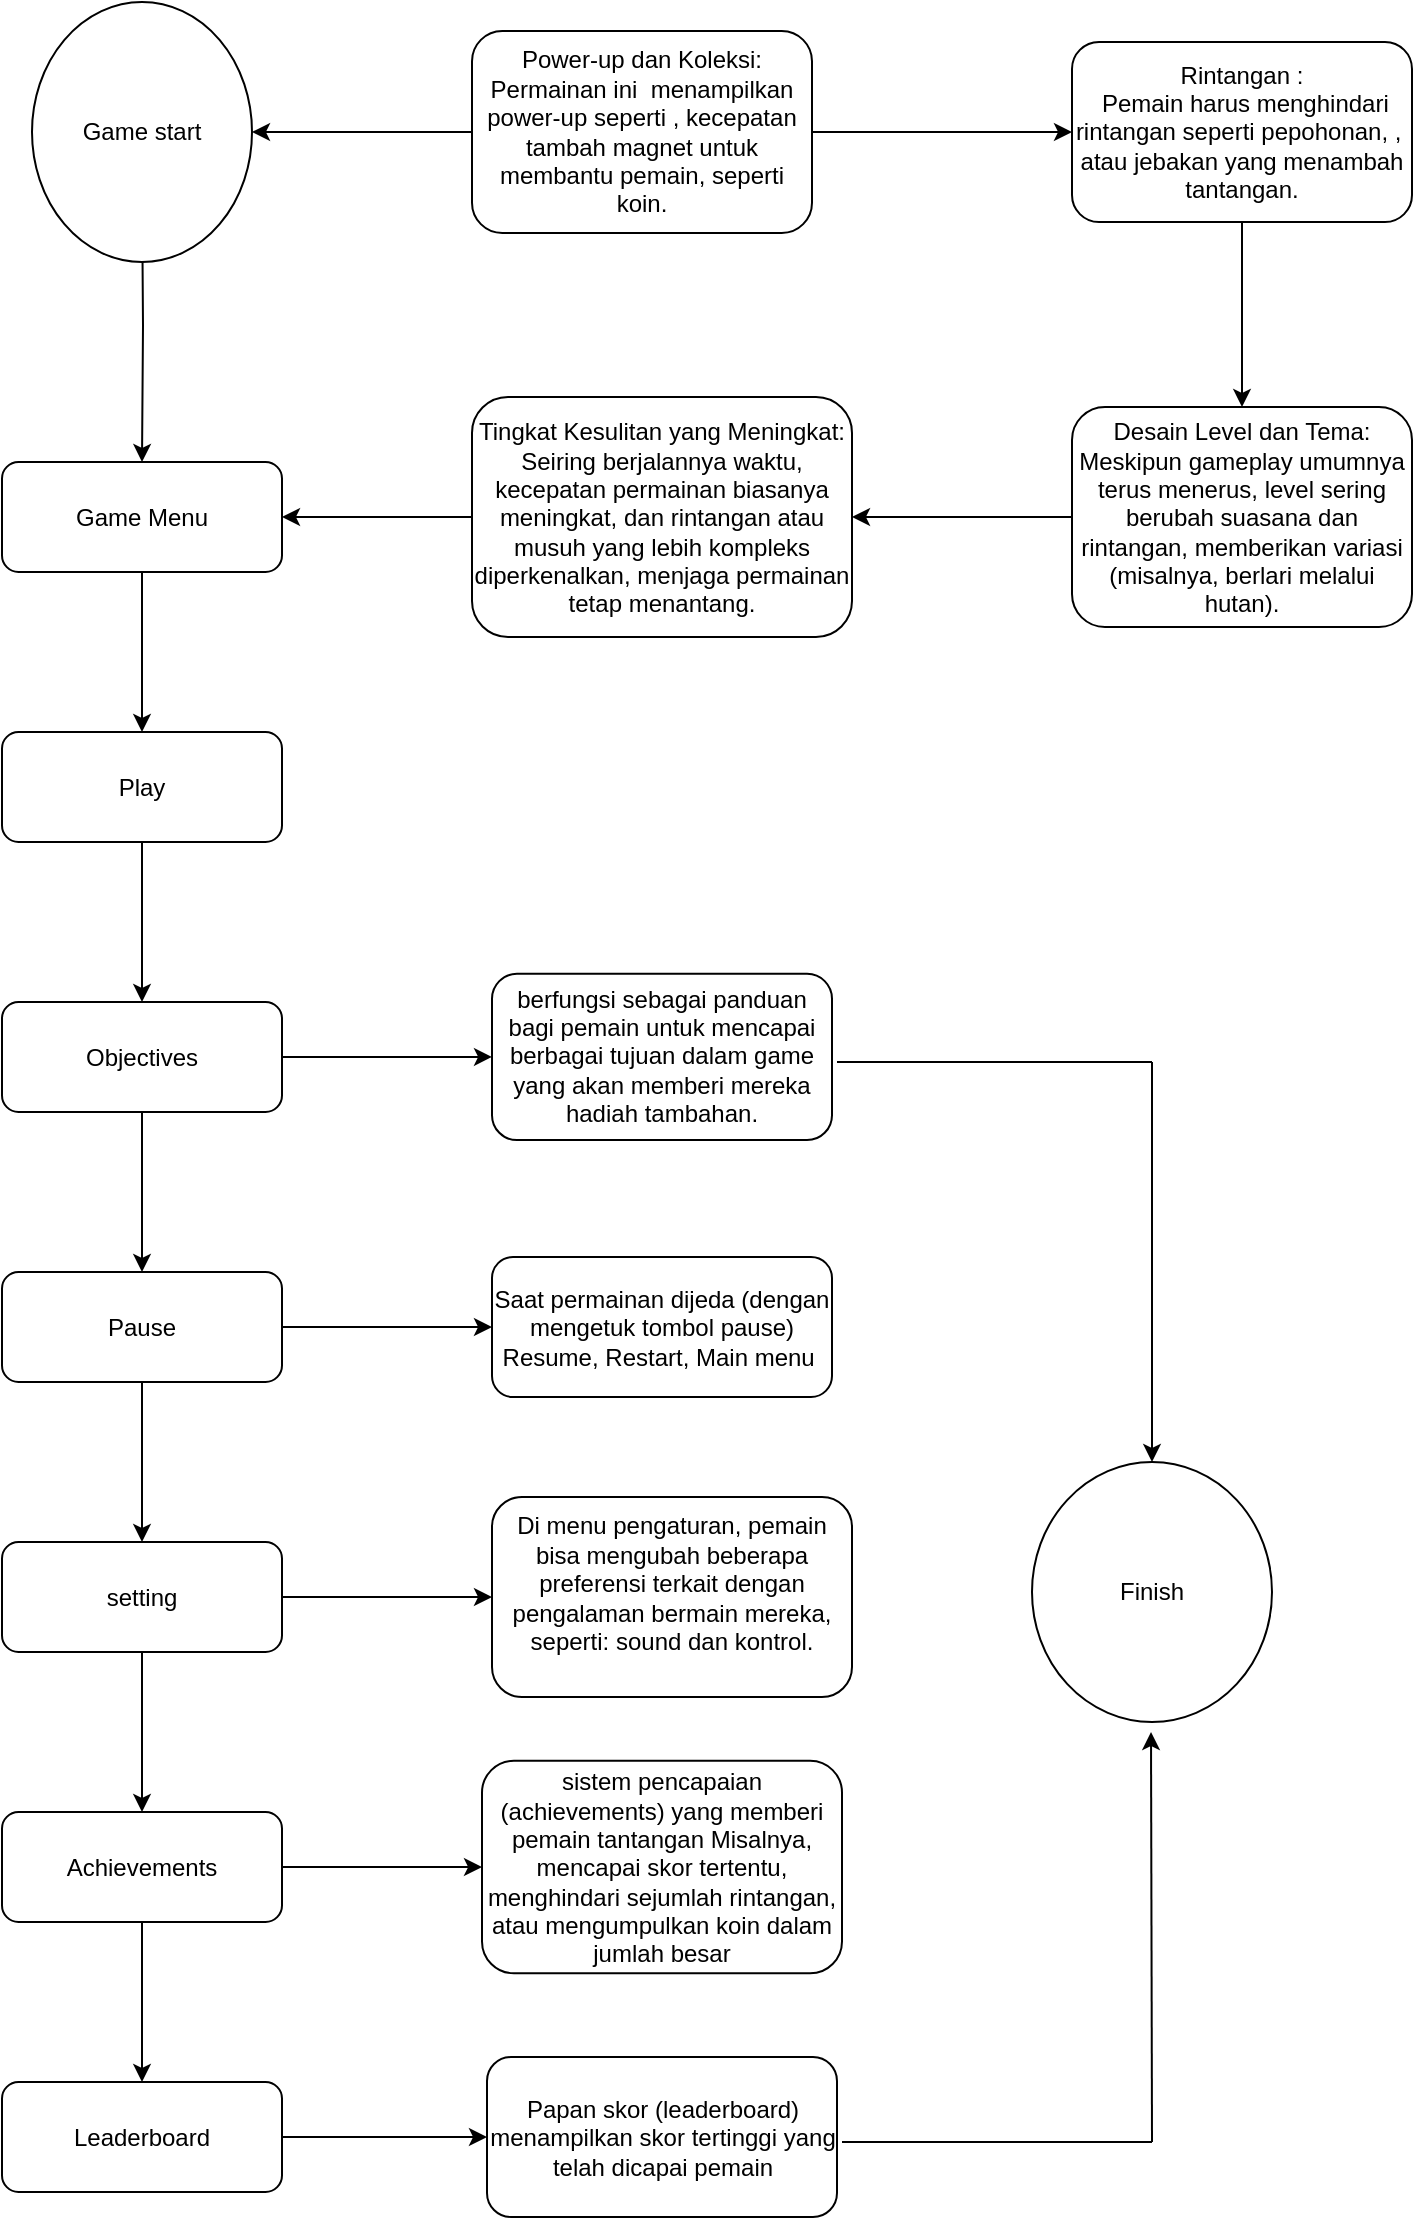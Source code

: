 <mxfile version="24.8.4">
  <diagram id="C5RBs43oDa-KdzZeNtuy" name="Page-1">
    <mxGraphModel dx="1434" dy="1941" grid="1" gridSize="10" guides="1" tooltips="1" connect="1" arrows="1" fold="1" page="1" pageScale="1" pageWidth="827" pageHeight="1169" math="0" shadow="0">
      <root>
        <mxCell id="WIyWlLk6GJQsqaUBKTNV-0" />
        <mxCell id="WIyWlLk6GJQsqaUBKTNV-1" parent="WIyWlLk6GJQsqaUBKTNV-0" />
        <mxCell id="IK-9jPHqY36KTBOE9BuH-42" value="" style="edgeStyle=orthogonalEdgeStyle;rounded=0;orthogonalLoop=1;jettySize=auto;html=1;entryX=0.5;entryY=0;entryDx=0;entryDy=0;" edge="1" parent="WIyWlLk6GJQsqaUBKTNV-1" target="IK-9jPHqY36KTBOE9BuH-16">
          <mxGeometry relative="1" as="geometry">
            <mxPoint x="185" y="-578" as="sourcePoint" />
            <mxPoint x="180" y="-498" as="targetPoint" />
          </mxGeometry>
        </mxCell>
        <mxCell id="IK-9jPHqY36KTBOE9BuH-9" value="" style="edgeStyle=orthogonalEdgeStyle;rounded=0;orthogonalLoop=1;jettySize=auto;html=1;" edge="1" parent="WIyWlLk6GJQsqaUBKTNV-1" source="IK-9jPHqY36KTBOE9BuH-5" target="IK-9jPHqY36KTBOE9BuH-8">
          <mxGeometry relative="1" as="geometry" />
        </mxCell>
        <mxCell id="IK-9jPHqY36KTBOE9BuH-59" value="" style="edgeStyle=orthogonalEdgeStyle;rounded=0;orthogonalLoop=1;jettySize=auto;html=1;" edge="1" parent="WIyWlLk6GJQsqaUBKTNV-1" source="IK-9jPHqY36KTBOE9BuH-5" target="IK-9jPHqY36KTBOE9BuH-58">
          <mxGeometry relative="1" as="geometry" />
        </mxCell>
        <mxCell id="IK-9jPHqY36KTBOE9BuH-5" value="Power-up dan Koleksi: Permainan ini&amp;nbsp; menampilkan power-up seperti , kecepatan tambah magnet untuk membantu pemain, seperti koin." style="rounded=1;whiteSpace=wrap;html=1;" vertex="1" parent="WIyWlLk6GJQsqaUBKTNV-1">
          <mxGeometry x="350" y="-655.5" width="170" height="101" as="geometry" />
        </mxCell>
        <mxCell id="IK-9jPHqY36KTBOE9BuH-11" value="" style="edgeStyle=orthogonalEdgeStyle;rounded=0;orthogonalLoop=1;jettySize=auto;html=1;" edge="1" parent="WIyWlLk6GJQsqaUBKTNV-1" source="IK-9jPHqY36KTBOE9BuH-8" target="IK-9jPHqY36KTBOE9BuH-10">
          <mxGeometry relative="1" as="geometry" />
        </mxCell>
        <mxCell id="IK-9jPHqY36KTBOE9BuH-8" value="Rintangan :&lt;div&gt;&amp;nbsp;Pemain harus menghindari rintangan seperti pepohonan, ,&amp;nbsp; atau jebakan yang menambah tantangan.&lt;/div&gt;" style="rounded=1;whiteSpace=wrap;html=1;" vertex="1" parent="WIyWlLk6GJQsqaUBKTNV-1">
          <mxGeometry x="650" y="-650" width="170" height="90" as="geometry" />
        </mxCell>
        <mxCell id="IK-9jPHqY36KTBOE9BuH-14" style="edgeStyle=orthogonalEdgeStyle;rounded=0;orthogonalLoop=1;jettySize=auto;html=1;entryX=1;entryY=0.5;entryDx=0;entryDy=0;" edge="1" parent="WIyWlLk6GJQsqaUBKTNV-1" source="IK-9jPHqY36KTBOE9BuH-10" target="IK-9jPHqY36KTBOE9BuH-13">
          <mxGeometry relative="1" as="geometry" />
        </mxCell>
        <mxCell id="IK-9jPHqY36KTBOE9BuH-10" value="Desain Level dan Tema: Meskipun gameplay umumnya terus menerus, level sering berubah suasana dan rintangan, memberikan variasi (misalnya, berlari melalui hutan)." style="rounded=1;whiteSpace=wrap;html=1;" vertex="1" parent="WIyWlLk6GJQsqaUBKTNV-1">
          <mxGeometry x="650" y="-467.5" width="170" height="110" as="geometry" />
        </mxCell>
        <mxCell id="IK-9jPHqY36KTBOE9BuH-19" style="edgeStyle=orthogonalEdgeStyle;rounded=0;orthogonalLoop=1;jettySize=auto;html=1;" edge="1" parent="WIyWlLk6GJQsqaUBKTNV-1" source="IK-9jPHqY36KTBOE9BuH-13" target="IK-9jPHqY36KTBOE9BuH-16">
          <mxGeometry relative="1" as="geometry" />
        </mxCell>
        <mxCell id="IK-9jPHqY36KTBOE9BuH-13" value="Tingkat Kesulitan yang Meningkat: Seiring berjalannya waktu, kecepatan permainan biasanya meningkat, dan rintangan atau musuh yang lebih kompleks diperkenalkan, menjaga permainan tetap menantang." style="rounded=1;whiteSpace=wrap;html=1;" vertex="1" parent="WIyWlLk6GJQsqaUBKTNV-1">
          <mxGeometry x="350" y="-472.5" width="190" height="120" as="geometry" />
        </mxCell>
        <mxCell id="IK-9jPHqY36KTBOE9BuH-21" value="" style="edgeStyle=orthogonalEdgeStyle;rounded=0;orthogonalLoop=1;jettySize=auto;html=1;" edge="1" parent="WIyWlLk6GJQsqaUBKTNV-1" source="IK-9jPHqY36KTBOE9BuH-16" target="IK-9jPHqY36KTBOE9BuH-20">
          <mxGeometry relative="1" as="geometry" />
        </mxCell>
        <mxCell id="IK-9jPHqY36KTBOE9BuH-16" value="Game Menu" style="rounded=1;whiteSpace=wrap;html=1;" vertex="1" parent="WIyWlLk6GJQsqaUBKTNV-1">
          <mxGeometry x="115" y="-440" width="140" height="55" as="geometry" />
        </mxCell>
        <mxCell id="IK-9jPHqY36KTBOE9BuH-27" value="" style="edgeStyle=orthogonalEdgeStyle;rounded=0;orthogonalLoop=1;jettySize=auto;html=1;" edge="1" parent="WIyWlLk6GJQsqaUBKTNV-1" source="IK-9jPHqY36KTBOE9BuH-20" target="IK-9jPHqY36KTBOE9BuH-26">
          <mxGeometry relative="1" as="geometry" />
        </mxCell>
        <mxCell id="IK-9jPHqY36KTBOE9BuH-20" value="Play" style="rounded=1;whiteSpace=wrap;html=1;" vertex="1" parent="WIyWlLk6GJQsqaUBKTNV-1">
          <mxGeometry x="115" y="-305" width="140" height="55" as="geometry" />
        </mxCell>
        <mxCell id="IK-9jPHqY36KTBOE9BuH-29" value="" style="edgeStyle=orthogonalEdgeStyle;rounded=0;orthogonalLoop=1;jettySize=auto;html=1;" edge="1" parent="WIyWlLk6GJQsqaUBKTNV-1" source="IK-9jPHqY36KTBOE9BuH-26" target="IK-9jPHqY36KTBOE9BuH-28">
          <mxGeometry relative="1" as="geometry" />
        </mxCell>
        <mxCell id="IK-9jPHqY36KTBOE9BuH-35" value="" style="edgeStyle=orthogonalEdgeStyle;rounded=0;orthogonalLoop=1;jettySize=auto;html=1;" edge="1" parent="WIyWlLk6GJQsqaUBKTNV-1" source="IK-9jPHqY36KTBOE9BuH-26" target="IK-9jPHqY36KTBOE9BuH-34">
          <mxGeometry relative="1" as="geometry" />
        </mxCell>
        <mxCell id="IK-9jPHqY36KTBOE9BuH-26" value="Objectives" style="rounded=1;whiteSpace=wrap;html=1;" vertex="1" parent="WIyWlLk6GJQsqaUBKTNV-1">
          <mxGeometry x="115" y="-170" width="140" height="55" as="geometry" />
        </mxCell>
        <mxCell id="IK-9jPHqY36KTBOE9BuH-31" value="" style="edgeStyle=orthogonalEdgeStyle;rounded=0;orthogonalLoop=1;jettySize=auto;html=1;" edge="1" parent="WIyWlLk6GJQsqaUBKTNV-1" source="IK-9jPHqY36KTBOE9BuH-28" target="IK-9jPHqY36KTBOE9BuH-30">
          <mxGeometry relative="1" as="geometry" />
        </mxCell>
        <mxCell id="IK-9jPHqY36KTBOE9BuH-38" value="" style="edgeStyle=orthogonalEdgeStyle;rounded=0;orthogonalLoop=1;jettySize=auto;html=1;" edge="1" parent="WIyWlLk6GJQsqaUBKTNV-1" source="IK-9jPHqY36KTBOE9BuH-28" target="IK-9jPHqY36KTBOE9BuH-37">
          <mxGeometry relative="1" as="geometry" />
        </mxCell>
        <mxCell id="IK-9jPHqY36KTBOE9BuH-28" value="Pause" style="rounded=1;whiteSpace=wrap;html=1;" vertex="1" parent="WIyWlLk6GJQsqaUBKTNV-1">
          <mxGeometry x="115" y="-35" width="140" height="55" as="geometry" />
        </mxCell>
        <mxCell id="IK-9jPHqY36KTBOE9BuH-45" value="" style="edgeStyle=orthogonalEdgeStyle;rounded=0;orthogonalLoop=1;jettySize=auto;html=1;" edge="1" parent="WIyWlLk6GJQsqaUBKTNV-1" source="IK-9jPHqY36KTBOE9BuH-30" target="IK-9jPHqY36KTBOE9BuH-44">
          <mxGeometry relative="1" as="geometry" />
        </mxCell>
        <mxCell id="IK-9jPHqY36KTBOE9BuH-47" value="" style="edgeStyle=orthogonalEdgeStyle;rounded=0;orthogonalLoop=1;jettySize=auto;html=1;" edge="1" parent="WIyWlLk6GJQsqaUBKTNV-1" source="IK-9jPHqY36KTBOE9BuH-30" target="IK-9jPHqY36KTBOE9BuH-46">
          <mxGeometry relative="1" as="geometry" />
        </mxCell>
        <mxCell id="IK-9jPHqY36KTBOE9BuH-30" value="setting" style="rounded=1;whiteSpace=wrap;html=1;" vertex="1" parent="WIyWlLk6GJQsqaUBKTNV-1">
          <mxGeometry x="115" y="100" width="140" height="55" as="geometry" />
        </mxCell>
        <mxCell id="IK-9jPHqY36KTBOE9BuH-34" value="berfungsi sebagai panduan bagi pemain untuk mencapai berbagai tujuan dalam game yang akan memberi mereka hadiah tambahan." style="rounded=1;whiteSpace=wrap;html=1;" vertex="1" parent="WIyWlLk6GJQsqaUBKTNV-1">
          <mxGeometry x="360" y="-184.07" width="170" height="83.13" as="geometry" />
        </mxCell>
        <mxCell id="IK-9jPHqY36KTBOE9BuH-37" value="&lt;div&gt;Saat permainan dijeda (dengan mengetuk tombol pause)&lt;/div&gt;&lt;div&gt;Resume, Restart, Main menu&amp;nbsp;&lt;/div&gt;" style="rounded=1;whiteSpace=wrap;html=1;" vertex="1" parent="WIyWlLk6GJQsqaUBKTNV-1">
          <mxGeometry x="360" y="-42.5" width="170" height="70" as="geometry" />
        </mxCell>
        <mxCell id="IK-9jPHqY36KTBOE9BuH-44" value="&lt;div&gt;Di menu pengaturan, pemain bisa mengubah beberapa preferensi terkait dengan pengalaman bermain mereka, seperti: sound dan kontrol.&lt;/div&gt;&lt;div&gt;&lt;br&gt;&lt;/div&gt;" style="rounded=1;whiteSpace=wrap;html=1;" vertex="1" parent="WIyWlLk6GJQsqaUBKTNV-1">
          <mxGeometry x="360" y="77.5" width="180" height="100" as="geometry" />
        </mxCell>
        <mxCell id="IK-9jPHqY36KTBOE9BuH-49" value="" style="edgeStyle=orthogonalEdgeStyle;rounded=0;orthogonalLoop=1;jettySize=auto;html=1;" edge="1" parent="WIyWlLk6GJQsqaUBKTNV-1" source="IK-9jPHqY36KTBOE9BuH-46">
          <mxGeometry relative="1" as="geometry">
            <mxPoint x="185" y="370" as="targetPoint" />
          </mxGeometry>
        </mxCell>
        <mxCell id="IK-9jPHqY36KTBOE9BuH-53" value="" style="edgeStyle=orthogonalEdgeStyle;rounded=0;orthogonalLoop=1;jettySize=auto;html=1;" edge="1" parent="WIyWlLk6GJQsqaUBKTNV-1" source="IK-9jPHqY36KTBOE9BuH-46" target="IK-9jPHqY36KTBOE9BuH-52">
          <mxGeometry relative="1" as="geometry" />
        </mxCell>
        <mxCell id="IK-9jPHqY36KTBOE9BuH-46" value="Achievements" style="rounded=1;whiteSpace=wrap;html=1;" vertex="1" parent="WIyWlLk6GJQsqaUBKTNV-1">
          <mxGeometry x="115" y="235" width="140" height="55" as="geometry" />
        </mxCell>
        <mxCell id="IK-9jPHqY36KTBOE9BuH-51" value="" style="edgeStyle=orthogonalEdgeStyle;rounded=0;orthogonalLoop=1;jettySize=auto;html=1;" edge="1" parent="WIyWlLk6GJQsqaUBKTNV-1" target="IK-9jPHqY36KTBOE9BuH-50">
          <mxGeometry relative="1" as="geometry">
            <mxPoint x="185" y="425" as="sourcePoint" />
          </mxGeometry>
        </mxCell>
        <mxCell id="IK-9jPHqY36KTBOE9BuH-57" value="" style="edgeStyle=orthogonalEdgeStyle;rounded=0;orthogonalLoop=1;jettySize=auto;html=1;" edge="1" parent="WIyWlLk6GJQsqaUBKTNV-1" source="IK-9jPHqY36KTBOE9BuH-50" target="IK-9jPHqY36KTBOE9BuH-56">
          <mxGeometry relative="1" as="geometry" />
        </mxCell>
        <mxCell id="IK-9jPHqY36KTBOE9BuH-50" value="Leaderboard" style="rounded=1;whiteSpace=wrap;html=1;" vertex="1" parent="WIyWlLk6GJQsqaUBKTNV-1">
          <mxGeometry x="115" y="370" width="140" height="55" as="geometry" />
        </mxCell>
        <mxCell id="IK-9jPHqY36KTBOE9BuH-52" value="sistem pencapaian (achievements) yang memberi pemain tantangan Misalnya, mencapai skor tertentu, menghindari sejumlah rintangan, atau mengumpulkan koin dalam jumlah besar" style="rounded=1;whiteSpace=wrap;html=1;" vertex="1" parent="WIyWlLk6GJQsqaUBKTNV-1">
          <mxGeometry x="355" y="209.38" width="180" height="106.25" as="geometry" />
        </mxCell>
        <mxCell id="IK-9jPHqY36KTBOE9BuH-56" value="Papan skor (leaderboard) menampilkan skor tertinggi yang telah dicapai pemain" style="rounded=1;whiteSpace=wrap;html=1;" vertex="1" parent="WIyWlLk6GJQsqaUBKTNV-1">
          <mxGeometry x="357.5" y="357.5" width="175" height="80" as="geometry" />
        </mxCell>
        <mxCell id="IK-9jPHqY36KTBOE9BuH-58" value="Game start" style="ellipse;whiteSpace=wrap;html=1;rounded=1;" vertex="1" parent="WIyWlLk6GJQsqaUBKTNV-1">
          <mxGeometry x="130" y="-670" width="110" height="130" as="geometry" />
        </mxCell>
        <mxCell id="IK-9jPHqY36KTBOE9BuH-60" value="" style="endArrow=none;html=1;rounded=0;" edge="1" parent="WIyWlLk6GJQsqaUBKTNV-1">
          <mxGeometry width="50" height="50" relative="1" as="geometry">
            <mxPoint x="532.5" y="-140" as="sourcePoint" />
            <mxPoint x="690" y="-140" as="targetPoint" />
          </mxGeometry>
        </mxCell>
        <mxCell id="IK-9jPHqY36KTBOE9BuH-61" value="" style="endArrow=none;html=1;rounded=0;" edge="1" parent="WIyWlLk6GJQsqaUBKTNV-1">
          <mxGeometry width="50" height="50" relative="1" as="geometry">
            <mxPoint x="535" y="400" as="sourcePoint" />
            <mxPoint x="690" y="400" as="targetPoint" />
          </mxGeometry>
        </mxCell>
        <mxCell id="IK-9jPHqY36KTBOE9BuH-62" value="Finish" style="ellipse;whiteSpace=wrap;html=1;rounded=1;" vertex="1" parent="WIyWlLk6GJQsqaUBKTNV-1">
          <mxGeometry x="630" y="60" width="120" height="130" as="geometry" />
        </mxCell>
        <mxCell id="IK-9jPHqY36KTBOE9BuH-64" value="" style="endArrow=classic;html=1;rounded=0;" edge="1" parent="WIyWlLk6GJQsqaUBKTNV-1">
          <mxGeometry width="50" height="50" relative="1" as="geometry">
            <mxPoint x="690" y="400" as="sourcePoint" />
            <mxPoint x="689.5" y="195" as="targetPoint" />
          </mxGeometry>
        </mxCell>
        <mxCell id="IK-9jPHqY36KTBOE9BuH-66" value="" style="endArrow=classic;html=1;rounded=0;entryX=0.5;entryY=0;entryDx=0;entryDy=0;" edge="1" parent="WIyWlLk6GJQsqaUBKTNV-1" target="IK-9jPHqY36KTBOE9BuH-62">
          <mxGeometry width="50" height="50" relative="1" as="geometry">
            <mxPoint x="690" y="-140" as="sourcePoint" />
            <mxPoint x="750" y="-190" as="targetPoint" />
          </mxGeometry>
        </mxCell>
      </root>
    </mxGraphModel>
  </diagram>
</mxfile>
